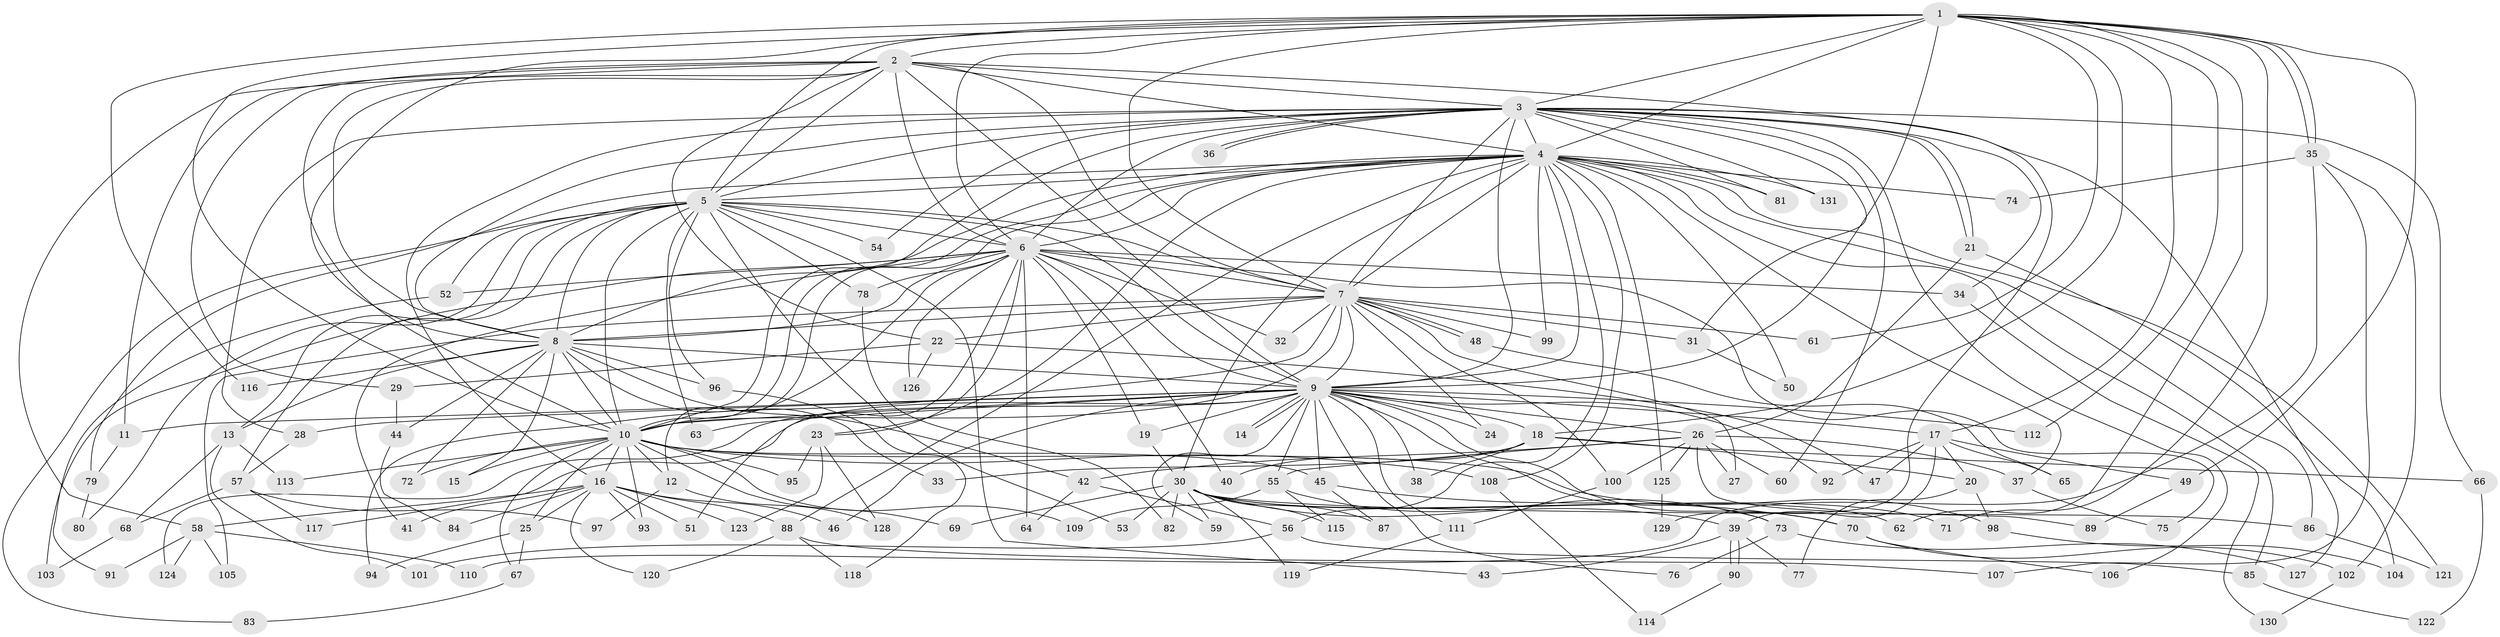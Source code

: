 // coarse degree distribution, {32: 0.009708737864077669, 13: 0.019417475728155338, 21: 0.009708737864077669, 19: 0.009708737864077669, 20: 0.009708737864077669, 17: 0.009708737864077669, 14: 0.009708737864077669, 41: 0.009708737864077669, 3: 0.1941747572815534, 4: 0.06796116504854369, 2: 0.5436893203883495, 12: 0.019417475728155338, 7: 0.019417475728155338, 5: 0.019417475728155338, 6: 0.04854368932038835}
// Generated by graph-tools (version 1.1) at 2025/41/03/06/25 10:41:33]
// undirected, 131 vertices, 287 edges
graph export_dot {
graph [start="1"]
  node [color=gray90,style=filled];
  1;
  2;
  3;
  4;
  5;
  6;
  7;
  8;
  9;
  10;
  11;
  12;
  13;
  14;
  15;
  16;
  17;
  18;
  19;
  20;
  21;
  22;
  23;
  24;
  25;
  26;
  27;
  28;
  29;
  30;
  31;
  32;
  33;
  34;
  35;
  36;
  37;
  38;
  39;
  40;
  41;
  42;
  43;
  44;
  45;
  46;
  47;
  48;
  49;
  50;
  51;
  52;
  53;
  54;
  55;
  56;
  57;
  58;
  59;
  60;
  61;
  62;
  63;
  64;
  65;
  66;
  67;
  68;
  69;
  70;
  71;
  72;
  73;
  74;
  75;
  76;
  77;
  78;
  79;
  80;
  81;
  82;
  83;
  84;
  85;
  86;
  87;
  88;
  89;
  90;
  91;
  92;
  93;
  94;
  95;
  96;
  97;
  98;
  99;
  100;
  101;
  102;
  103;
  104;
  105;
  106;
  107;
  108;
  109;
  110;
  111;
  112;
  113;
  114;
  115;
  116;
  117;
  118;
  119;
  120;
  121;
  122;
  123;
  124;
  125;
  126;
  127;
  128;
  129;
  130;
  131;
  1 -- 2;
  1 -- 3;
  1 -- 4;
  1 -- 5;
  1 -- 6;
  1 -- 7;
  1 -- 8;
  1 -- 9;
  1 -- 10;
  1 -- 17;
  1 -- 18;
  1 -- 35;
  1 -- 35;
  1 -- 49;
  1 -- 61;
  1 -- 62;
  1 -- 71;
  1 -- 112;
  1 -- 116;
  2 -- 3;
  2 -- 4;
  2 -- 5;
  2 -- 6;
  2 -- 7;
  2 -- 8;
  2 -- 9;
  2 -- 10;
  2 -- 11;
  2 -- 22;
  2 -- 29;
  2 -- 58;
  2 -- 129;
  3 -- 4;
  3 -- 5;
  3 -- 6;
  3 -- 7;
  3 -- 8;
  3 -- 9;
  3 -- 10;
  3 -- 16;
  3 -- 21;
  3 -- 21;
  3 -- 28;
  3 -- 31;
  3 -- 34;
  3 -- 36;
  3 -- 36;
  3 -- 54;
  3 -- 60;
  3 -- 66;
  3 -- 81;
  3 -- 106;
  3 -- 127;
  3 -- 131;
  4 -- 5;
  4 -- 6;
  4 -- 7;
  4 -- 8;
  4 -- 9;
  4 -- 10;
  4 -- 12;
  4 -- 23;
  4 -- 30;
  4 -- 37;
  4 -- 50;
  4 -- 56;
  4 -- 74;
  4 -- 79;
  4 -- 81;
  4 -- 85;
  4 -- 86;
  4 -- 88;
  4 -- 99;
  4 -- 108;
  4 -- 121;
  4 -- 125;
  4 -- 131;
  5 -- 6;
  5 -- 7;
  5 -- 8;
  5 -- 9;
  5 -- 10;
  5 -- 13;
  5 -- 43;
  5 -- 52;
  5 -- 53;
  5 -- 54;
  5 -- 57;
  5 -- 63;
  5 -- 78;
  5 -- 80;
  5 -- 83;
  5 -- 96;
  6 -- 7;
  6 -- 8;
  6 -- 9;
  6 -- 10;
  6 -- 19;
  6 -- 23;
  6 -- 32;
  6 -- 34;
  6 -- 40;
  6 -- 41;
  6 -- 51;
  6 -- 52;
  6 -- 64;
  6 -- 75;
  6 -- 78;
  6 -- 103;
  6 -- 126;
  7 -- 8;
  7 -- 9;
  7 -- 10;
  7 -- 22;
  7 -- 24;
  7 -- 27;
  7 -- 31;
  7 -- 32;
  7 -- 48;
  7 -- 48;
  7 -- 61;
  7 -- 94;
  7 -- 99;
  7 -- 100;
  7 -- 105;
  8 -- 9;
  8 -- 10;
  8 -- 13;
  8 -- 15;
  8 -- 33;
  8 -- 42;
  8 -- 44;
  8 -- 72;
  8 -- 96;
  8 -- 116;
  9 -- 10;
  9 -- 11;
  9 -- 14;
  9 -- 14;
  9 -- 17;
  9 -- 18;
  9 -- 19;
  9 -- 24;
  9 -- 26;
  9 -- 28;
  9 -- 38;
  9 -- 45;
  9 -- 46;
  9 -- 55;
  9 -- 59;
  9 -- 63;
  9 -- 70;
  9 -- 73;
  9 -- 76;
  9 -- 92;
  9 -- 111;
  9 -- 112;
  9 -- 117;
  9 -- 124;
  10 -- 12;
  10 -- 15;
  10 -- 16;
  10 -- 25;
  10 -- 45;
  10 -- 67;
  10 -- 69;
  10 -- 72;
  10 -- 93;
  10 -- 95;
  10 -- 98;
  10 -- 108;
  10 -- 109;
  10 -- 113;
  11 -- 79;
  12 -- 97;
  12 -- 128;
  13 -- 68;
  13 -- 101;
  13 -- 113;
  16 -- 25;
  16 -- 41;
  16 -- 46;
  16 -- 51;
  16 -- 58;
  16 -- 84;
  16 -- 88;
  16 -- 93;
  16 -- 120;
  16 -- 123;
  17 -- 20;
  17 -- 39;
  17 -- 47;
  17 -- 49;
  17 -- 65;
  17 -- 92;
  18 -- 20;
  18 -- 33;
  18 -- 38;
  18 -- 40;
  18 -- 66;
  19 -- 30;
  20 -- 77;
  20 -- 98;
  21 -- 26;
  21 -- 104;
  22 -- 29;
  22 -- 47;
  22 -- 126;
  23 -- 95;
  23 -- 123;
  23 -- 128;
  25 -- 67;
  25 -- 94;
  26 -- 27;
  26 -- 37;
  26 -- 42;
  26 -- 55;
  26 -- 60;
  26 -- 89;
  26 -- 100;
  26 -- 125;
  28 -- 57;
  29 -- 44;
  30 -- 39;
  30 -- 53;
  30 -- 59;
  30 -- 62;
  30 -- 69;
  30 -- 71;
  30 -- 82;
  30 -- 86;
  30 -- 87;
  30 -- 115;
  30 -- 119;
  31 -- 50;
  34 -- 130;
  35 -- 74;
  35 -- 102;
  35 -- 107;
  35 -- 110;
  37 -- 75;
  39 -- 43;
  39 -- 77;
  39 -- 90;
  39 -- 90;
  42 -- 56;
  42 -- 64;
  44 -- 84;
  45 -- 70;
  45 -- 87;
  48 -- 65;
  49 -- 89;
  52 -- 91;
  55 -- 73;
  55 -- 109;
  55 -- 115;
  56 -- 85;
  56 -- 101;
  57 -- 68;
  57 -- 97;
  57 -- 117;
  58 -- 91;
  58 -- 105;
  58 -- 110;
  58 -- 124;
  66 -- 122;
  67 -- 83;
  68 -- 103;
  70 -- 102;
  70 -- 106;
  73 -- 76;
  73 -- 127;
  78 -- 82;
  79 -- 80;
  85 -- 122;
  86 -- 121;
  88 -- 107;
  88 -- 118;
  88 -- 120;
  90 -- 114;
  96 -- 118;
  98 -- 104;
  100 -- 111;
  102 -- 130;
  108 -- 114;
  111 -- 119;
  125 -- 129;
}
